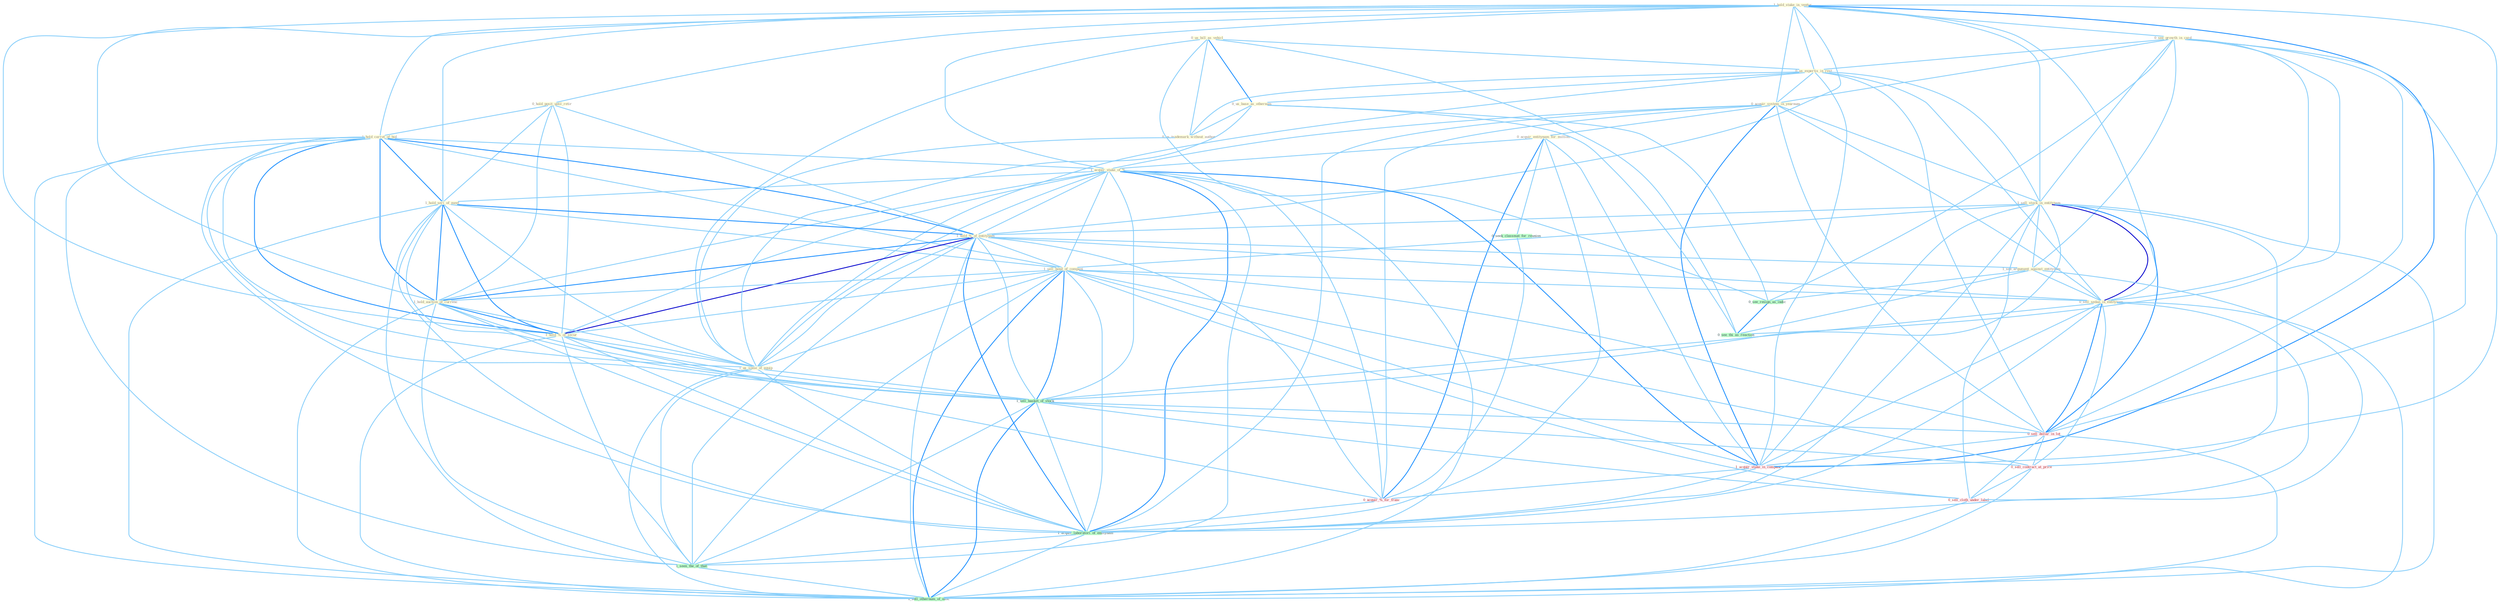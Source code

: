 Graph G{ 
    node
    [shape=polygon,style=filled,width=.5,height=.06,color="#BDFCC9",fixedsize=true,fontsize=4,
    fontcolor="#2f4f4f"];
    {node
    [color="#ffffe0", fontcolor="#8b7d6b"] "1_hold_stake_in_ventur " "0_see_growth_in_card " "0_hold_posit_until_retir " "0_us_bill_as_vehicl " "0_us_expertis_in_rest " "0_acquir_system_in_yearnum " "0_acquir_entitynam_for_million " "1_sell_stock_in_entitynam " "1_hold_carrot_of_bid " "1_acquir_stake_of_% " "1_hold_seri_of_meet " "1_hold_%_of_entitynam " "1_sell_bond_of_compani " "0_us_base_as_othernum " "1_hold_auction_of_currenc " "1_hold_%_of_secur " "0_us_trademark_without_author " "1_us_some_of_equip " "1_see_argument_against_entitynam " "0_sell_sedan_in_entitynam "}
{node [color="#fff0f5", fontcolor="#b22222"] "0_sell_dollar_in_lot " "1_acquir_stake_in_compani " "0_acquir_%_for_franc " "0_sell_contract_at_price " "0_sell_cloth_under_label "}
edge [color="#B0E2FF"];

	"1_hold_stake_in_ventur " -- "0_see_growth_in_card " [w="1", color="#87cefa" ];
	"1_hold_stake_in_ventur " -- "0_hold_posit_until_retir " [w="1", color="#87cefa" ];
	"1_hold_stake_in_ventur " -- "0_us_expertis_in_rest " [w="1", color="#87cefa" ];
	"1_hold_stake_in_ventur " -- "0_acquir_system_in_yearnum " [w="1", color="#87cefa" ];
	"1_hold_stake_in_ventur " -- "1_sell_stock_in_entitynam " [w="1", color="#87cefa" ];
	"1_hold_stake_in_ventur " -- "1_hold_carrot_of_bid " [w="1", color="#87cefa" ];
	"1_hold_stake_in_ventur " -- "1_acquir_stake_of_% " [w="1", color="#87cefa" ];
	"1_hold_stake_in_ventur " -- "1_hold_seri_of_meet " [w="1", color="#87cefa" ];
	"1_hold_stake_in_ventur " -- "1_hold_%_of_entitynam " [w="1", color="#87cefa" ];
	"1_hold_stake_in_ventur " -- "1_hold_auction_of_currenc " [w="1", color="#87cefa" ];
	"1_hold_stake_in_ventur " -- "1_hold_%_of_secur " [w="1", color="#87cefa" ];
	"1_hold_stake_in_ventur " -- "0_sell_sedan_in_entitynam " [w="1", color="#87cefa" ];
	"1_hold_stake_in_ventur " -- "0_sell_dollar_in_lot " [w="1", color="#87cefa" ];
	"1_hold_stake_in_ventur " -- "1_acquir_stake_in_compani " [w="2", color="#1e90ff" , len=0.8];
	"0_see_growth_in_card " -- "0_us_expertis_in_rest " [w="1", color="#87cefa" ];
	"0_see_growth_in_card " -- "0_acquir_system_in_yearnum " [w="1", color="#87cefa" ];
	"0_see_growth_in_card " -- "1_sell_stock_in_entitynam " [w="1", color="#87cefa" ];
	"0_see_growth_in_card " -- "1_see_argument_against_entitynam " [w="1", color="#87cefa" ];
	"0_see_growth_in_card " -- "0_sell_sedan_in_entitynam " [w="1", color="#87cefa" ];
	"0_see_growth_in_card " -- "0_sell_dollar_in_lot " [w="1", color="#87cefa" ];
	"0_see_growth_in_card " -- "0_see_resign_as_indic " [w="1", color="#87cefa" ];
	"0_see_growth_in_card " -- "1_acquir_stake_in_compani " [w="1", color="#87cefa" ];
	"0_see_growth_in_card " -- "0_see_thi_as_reaction " [w="1", color="#87cefa" ];
	"0_hold_posit_until_retir " -- "1_hold_carrot_of_bid " [w="1", color="#87cefa" ];
	"0_hold_posit_until_retir " -- "1_hold_seri_of_meet " [w="1", color="#87cefa" ];
	"0_hold_posit_until_retir " -- "1_hold_%_of_entitynam " [w="1", color="#87cefa" ];
	"0_hold_posit_until_retir " -- "1_hold_auction_of_currenc " [w="1", color="#87cefa" ];
	"0_hold_posit_until_retir " -- "1_hold_%_of_secur " [w="1", color="#87cefa" ];
	"0_us_bill_as_vehicl " -- "0_us_expertis_in_rest " [w="1", color="#87cefa" ];
	"0_us_bill_as_vehicl " -- "0_us_base_as_othernum " [w="2", color="#1e90ff" , len=0.8];
	"0_us_bill_as_vehicl " -- "0_us_trademark_without_author " [w="1", color="#87cefa" ];
	"0_us_bill_as_vehicl " -- "1_us_some_of_equip " [w="1", color="#87cefa" ];
	"0_us_bill_as_vehicl " -- "0_see_resign_as_indic " [w="1", color="#87cefa" ];
	"0_us_bill_as_vehicl " -- "0_see_thi_as_reaction " [w="1", color="#87cefa" ];
	"0_us_expertis_in_rest " -- "0_acquir_system_in_yearnum " [w="1", color="#87cefa" ];
	"0_us_expertis_in_rest " -- "1_sell_stock_in_entitynam " [w="1", color="#87cefa" ];
	"0_us_expertis_in_rest " -- "0_us_base_as_othernum " [w="1", color="#87cefa" ];
	"0_us_expertis_in_rest " -- "0_us_trademark_without_author " [w="1", color="#87cefa" ];
	"0_us_expertis_in_rest " -- "1_us_some_of_equip " [w="1", color="#87cefa" ];
	"0_us_expertis_in_rest " -- "0_sell_sedan_in_entitynam " [w="1", color="#87cefa" ];
	"0_us_expertis_in_rest " -- "0_sell_dollar_in_lot " [w="1", color="#87cefa" ];
	"0_us_expertis_in_rest " -- "1_acquir_stake_in_compani " [w="1", color="#87cefa" ];
	"0_acquir_system_in_yearnum " -- "0_acquir_entitynam_for_million " [w="1", color="#87cefa" ];
	"0_acquir_system_in_yearnum " -- "1_sell_stock_in_entitynam " [w="1", color="#87cefa" ];
	"0_acquir_system_in_yearnum " -- "1_acquir_stake_of_% " [w="1", color="#87cefa" ];
	"0_acquir_system_in_yearnum " -- "0_sell_sedan_in_entitynam " [w="1", color="#87cefa" ];
	"0_acquir_system_in_yearnum " -- "0_sell_dollar_in_lot " [w="1", color="#87cefa" ];
	"0_acquir_system_in_yearnum " -- "1_acquir_stake_in_compani " [w="2", color="#1e90ff" , len=0.8];
	"0_acquir_system_in_yearnum " -- "0_acquir_%_for_franc " [w="1", color="#87cefa" ];
	"0_acquir_system_in_yearnum " -- "1_acquir_laboratori_of_entitynam " [w="1", color="#87cefa" ];
	"0_acquir_entitynam_for_million " -- "1_acquir_stake_of_% " [w="1", color="#87cefa" ];
	"0_acquir_entitynam_for_million " -- "0_seek_classmat_for_reunion " [w="1", color="#87cefa" ];
	"0_acquir_entitynam_for_million " -- "1_acquir_stake_in_compani " [w="1", color="#87cefa" ];
	"0_acquir_entitynam_for_million " -- "0_acquir_%_for_franc " [w="2", color="#1e90ff" , len=0.8];
	"0_acquir_entitynam_for_million " -- "1_acquir_laboratori_of_entitynam " [w="1", color="#87cefa" ];
	"1_sell_stock_in_entitynam " -- "1_hold_%_of_entitynam " [w="1", color="#87cefa" ];
	"1_sell_stock_in_entitynam " -- "1_sell_bond_of_compani " [w="1", color="#87cefa" ];
	"1_sell_stock_in_entitynam " -- "1_see_argument_against_entitynam " [w="1", color="#87cefa" ];
	"1_sell_stock_in_entitynam " -- "0_sell_sedan_in_entitynam " [w="3", color="#0000cd" , len=0.6];
	"1_sell_stock_in_entitynam " -- "1_sell_basket_of_stock " [w="1", color="#87cefa" ];
	"1_sell_stock_in_entitynam " -- "0_sell_dollar_in_lot " [w="2", color="#1e90ff" , len=0.8];
	"1_sell_stock_in_entitynam " -- "1_acquir_stake_in_compani " [w="1", color="#87cefa" ];
	"1_sell_stock_in_entitynam " -- "0_sell_contract_at_price " [w="1", color="#87cefa" ];
	"1_sell_stock_in_entitynam " -- "1_acquir_laboratori_of_entitynam " [w="1", color="#87cefa" ];
	"1_sell_stock_in_entitynam " -- "0_sell_cloth_under_label " [w="1", color="#87cefa" ];
	"1_sell_stock_in_entitynam " -- "1_sell_othernum_of_offic " [w="1", color="#87cefa" ];
	"1_hold_carrot_of_bid " -- "1_acquir_stake_of_% " [w="1", color="#87cefa" ];
	"1_hold_carrot_of_bid " -- "1_hold_seri_of_meet " [w="2", color="#1e90ff" , len=0.8];
	"1_hold_carrot_of_bid " -- "1_hold_%_of_entitynam " [w="2", color="#1e90ff" , len=0.8];
	"1_hold_carrot_of_bid " -- "1_sell_bond_of_compani " [w="1", color="#87cefa" ];
	"1_hold_carrot_of_bid " -- "1_hold_auction_of_currenc " [w="2", color="#1e90ff" , len=0.8];
	"1_hold_carrot_of_bid " -- "1_hold_%_of_secur " [w="2", color="#1e90ff" , len=0.8];
	"1_hold_carrot_of_bid " -- "1_us_some_of_equip " [w="1", color="#87cefa" ];
	"1_hold_carrot_of_bid " -- "1_sell_basket_of_stock " [w="1", color="#87cefa" ];
	"1_hold_carrot_of_bid " -- "1_acquir_laboratori_of_entitynam " [w="1", color="#87cefa" ];
	"1_hold_carrot_of_bid " -- "1_seen_the_of_that " [w="1", color="#87cefa" ];
	"1_hold_carrot_of_bid " -- "1_sell_othernum_of_offic " [w="1", color="#87cefa" ];
	"1_acquir_stake_of_% " -- "1_hold_seri_of_meet " [w="1", color="#87cefa" ];
	"1_acquir_stake_of_% " -- "1_hold_%_of_entitynam " [w="1", color="#87cefa" ];
	"1_acquir_stake_of_% " -- "1_sell_bond_of_compani " [w="1", color="#87cefa" ];
	"1_acquir_stake_of_% " -- "1_hold_auction_of_currenc " [w="1", color="#87cefa" ];
	"1_acquir_stake_of_% " -- "1_hold_%_of_secur " [w="1", color="#87cefa" ];
	"1_acquir_stake_of_% " -- "1_us_some_of_equip " [w="1", color="#87cefa" ];
	"1_acquir_stake_of_% " -- "1_sell_basket_of_stock " [w="1", color="#87cefa" ];
	"1_acquir_stake_of_% " -- "1_acquir_stake_in_compani " [w="2", color="#1e90ff" , len=0.8];
	"1_acquir_stake_of_% " -- "0_acquir_%_for_franc " [w="1", color="#87cefa" ];
	"1_acquir_stake_of_% " -- "1_acquir_laboratori_of_entitynam " [w="2", color="#1e90ff" , len=0.8];
	"1_acquir_stake_of_% " -- "1_seen_the_of_that " [w="1", color="#87cefa" ];
	"1_acquir_stake_of_% " -- "1_sell_othernum_of_offic " [w="1", color="#87cefa" ];
	"1_hold_seri_of_meet " -- "1_hold_%_of_entitynam " [w="2", color="#1e90ff" , len=0.8];
	"1_hold_seri_of_meet " -- "1_sell_bond_of_compani " [w="1", color="#87cefa" ];
	"1_hold_seri_of_meet " -- "1_hold_auction_of_currenc " [w="2", color="#1e90ff" , len=0.8];
	"1_hold_seri_of_meet " -- "1_hold_%_of_secur " [w="2", color="#1e90ff" , len=0.8];
	"1_hold_seri_of_meet " -- "1_us_some_of_equip " [w="1", color="#87cefa" ];
	"1_hold_seri_of_meet " -- "1_sell_basket_of_stock " [w="1", color="#87cefa" ];
	"1_hold_seri_of_meet " -- "1_acquir_laboratori_of_entitynam " [w="1", color="#87cefa" ];
	"1_hold_seri_of_meet " -- "1_seen_the_of_that " [w="1", color="#87cefa" ];
	"1_hold_seri_of_meet " -- "1_sell_othernum_of_offic " [w="1", color="#87cefa" ];
	"1_hold_%_of_entitynam " -- "1_sell_bond_of_compani " [w="1", color="#87cefa" ];
	"1_hold_%_of_entitynam " -- "1_hold_auction_of_currenc " [w="2", color="#1e90ff" , len=0.8];
	"1_hold_%_of_entitynam " -- "1_hold_%_of_secur " [w="3", color="#0000cd" , len=0.6];
	"1_hold_%_of_entitynam " -- "1_us_some_of_equip " [w="1", color="#87cefa" ];
	"1_hold_%_of_entitynam " -- "1_see_argument_against_entitynam " [w="1", color="#87cefa" ];
	"1_hold_%_of_entitynam " -- "0_sell_sedan_in_entitynam " [w="1", color="#87cefa" ];
	"1_hold_%_of_entitynam " -- "1_sell_basket_of_stock " [w="1", color="#87cefa" ];
	"1_hold_%_of_entitynam " -- "0_acquir_%_for_franc " [w="1", color="#87cefa" ];
	"1_hold_%_of_entitynam " -- "1_acquir_laboratori_of_entitynam " [w="2", color="#1e90ff" , len=0.8];
	"1_hold_%_of_entitynam " -- "1_seen_the_of_that " [w="1", color="#87cefa" ];
	"1_hold_%_of_entitynam " -- "1_sell_othernum_of_offic " [w="1", color="#87cefa" ];
	"1_sell_bond_of_compani " -- "1_hold_auction_of_currenc " [w="1", color="#87cefa" ];
	"1_sell_bond_of_compani " -- "1_hold_%_of_secur " [w="1", color="#87cefa" ];
	"1_sell_bond_of_compani " -- "1_us_some_of_equip " [w="1", color="#87cefa" ];
	"1_sell_bond_of_compani " -- "0_sell_sedan_in_entitynam " [w="1", color="#87cefa" ];
	"1_sell_bond_of_compani " -- "1_sell_basket_of_stock " [w="2", color="#1e90ff" , len=0.8];
	"1_sell_bond_of_compani " -- "0_sell_dollar_in_lot " [w="1", color="#87cefa" ];
	"1_sell_bond_of_compani " -- "1_acquir_stake_in_compani " [w="1", color="#87cefa" ];
	"1_sell_bond_of_compani " -- "0_sell_contract_at_price " [w="1", color="#87cefa" ];
	"1_sell_bond_of_compani " -- "1_acquir_laboratori_of_entitynam " [w="1", color="#87cefa" ];
	"1_sell_bond_of_compani " -- "0_sell_cloth_under_label " [w="1", color="#87cefa" ];
	"1_sell_bond_of_compani " -- "1_seen_the_of_that " [w="1", color="#87cefa" ];
	"1_sell_bond_of_compani " -- "1_sell_othernum_of_offic " [w="2", color="#1e90ff" , len=0.8];
	"0_us_base_as_othernum " -- "0_us_trademark_without_author " [w="1", color="#87cefa" ];
	"0_us_base_as_othernum " -- "1_us_some_of_equip " [w="1", color="#87cefa" ];
	"0_us_base_as_othernum " -- "0_see_resign_as_indic " [w="1", color="#87cefa" ];
	"0_us_base_as_othernum " -- "0_see_thi_as_reaction " [w="1", color="#87cefa" ];
	"1_hold_auction_of_currenc " -- "1_hold_%_of_secur " [w="2", color="#1e90ff" , len=0.8];
	"1_hold_auction_of_currenc " -- "1_us_some_of_equip " [w="1", color="#87cefa" ];
	"1_hold_auction_of_currenc " -- "1_sell_basket_of_stock " [w="1", color="#87cefa" ];
	"1_hold_auction_of_currenc " -- "1_acquir_laboratori_of_entitynam " [w="1", color="#87cefa" ];
	"1_hold_auction_of_currenc " -- "1_seen_the_of_that " [w="1", color="#87cefa" ];
	"1_hold_auction_of_currenc " -- "1_sell_othernum_of_offic " [w="1", color="#87cefa" ];
	"1_hold_%_of_secur " -- "1_us_some_of_equip " [w="1", color="#87cefa" ];
	"1_hold_%_of_secur " -- "1_sell_basket_of_stock " [w="1", color="#87cefa" ];
	"1_hold_%_of_secur " -- "0_acquir_%_for_franc " [w="1", color="#87cefa" ];
	"1_hold_%_of_secur " -- "1_acquir_laboratori_of_entitynam " [w="1", color="#87cefa" ];
	"1_hold_%_of_secur " -- "1_seen_the_of_that " [w="1", color="#87cefa" ];
	"1_hold_%_of_secur " -- "1_sell_othernum_of_offic " [w="1", color="#87cefa" ];
	"0_us_trademark_without_author " -- "1_us_some_of_equip " [w="1", color="#87cefa" ];
	"1_us_some_of_equip " -- "1_sell_basket_of_stock " [w="1", color="#87cefa" ];
	"1_us_some_of_equip " -- "1_acquir_laboratori_of_entitynam " [w="1", color="#87cefa" ];
	"1_us_some_of_equip " -- "1_seen_the_of_that " [w="1", color="#87cefa" ];
	"1_us_some_of_equip " -- "1_sell_othernum_of_offic " [w="1", color="#87cefa" ];
	"1_see_argument_against_entitynam " -- "0_sell_sedan_in_entitynam " [w="1", color="#87cefa" ];
	"1_see_argument_against_entitynam " -- "0_see_resign_as_indic " [w="1", color="#87cefa" ];
	"1_see_argument_against_entitynam " -- "1_acquir_laboratori_of_entitynam " [w="1", color="#87cefa" ];
	"1_see_argument_against_entitynam " -- "0_see_thi_as_reaction " [w="1", color="#87cefa" ];
	"0_sell_sedan_in_entitynam " -- "1_sell_basket_of_stock " [w="1", color="#87cefa" ];
	"0_sell_sedan_in_entitynam " -- "0_sell_dollar_in_lot " [w="2", color="#1e90ff" , len=0.8];
	"0_sell_sedan_in_entitynam " -- "1_acquir_stake_in_compani " [w="1", color="#87cefa" ];
	"0_sell_sedan_in_entitynam " -- "0_sell_contract_at_price " [w="1", color="#87cefa" ];
	"0_sell_sedan_in_entitynam " -- "1_acquir_laboratori_of_entitynam " [w="1", color="#87cefa" ];
	"0_sell_sedan_in_entitynam " -- "0_sell_cloth_under_label " [w="1", color="#87cefa" ];
	"0_sell_sedan_in_entitynam " -- "1_sell_othernum_of_offic " [w="1", color="#87cefa" ];
	"0_seek_classmat_for_reunion " -- "0_acquir_%_for_franc " [w="1", color="#87cefa" ];
	"1_sell_basket_of_stock " -- "0_sell_dollar_in_lot " [w="1", color="#87cefa" ];
	"1_sell_basket_of_stock " -- "0_sell_contract_at_price " [w="1", color="#87cefa" ];
	"1_sell_basket_of_stock " -- "1_acquir_laboratori_of_entitynam " [w="1", color="#87cefa" ];
	"1_sell_basket_of_stock " -- "0_sell_cloth_under_label " [w="1", color="#87cefa" ];
	"1_sell_basket_of_stock " -- "1_seen_the_of_that " [w="1", color="#87cefa" ];
	"1_sell_basket_of_stock " -- "1_sell_othernum_of_offic " [w="2", color="#1e90ff" , len=0.8];
	"0_sell_dollar_in_lot " -- "1_acquir_stake_in_compani " [w="1", color="#87cefa" ];
	"0_sell_dollar_in_lot " -- "0_sell_contract_at_price " [w="1", color="#87cefa" ];
	"0_sell_dollar_in_lot " -- "0_sell_cloth_under_label " [w="1", color="#87cefa" ];
	"0_sell_dollar_in_lot " -- "1_sell_othernum_of_offic " [w="1", color="#87cefa" ];
	"0_see_resign_as_indic " -- "0_see_thi_as_reaction " [w="2", color="#1e90ff" , len=0.8];
	"1_acquir_stake_in_compani " -- "0_acquir_%_for_franc " [w="1", color="#87cefa" ];
	"1_acquir_stake_in_compani " -- "1_acquir_laboratori_of_entitynam " [w="1", color="#87cefa" ];
	"0_acquir_%_for_franc " -- "1_acquir_laboratori_of_entitynam " [w="1", color="#87cefa" ];
	"0_sell_contract_at_price " -- "0_sell_cloth_under_label " [w="1", color="#87cefa" ];
	"0_sell_contract_at_price " -- "1_sell_othernum_of_offic " [w="1", color="#87cefa" ];
	"1_acquir_laboratori_of_entitynam " -- "1_seen_the_of_that " [w="1", color="#87cefa" ];
	"1_acquir_laboratori_of_entitynam " -- "1_sell_othernum_of_offic " [w="1", color="#87cefa" ];
	"0_sell_cloth_under_label " -- "1_sell_othernum_of_offic " [w="1", color="#87cefa" ];
	"1_seen_the_of_that " -- "1_sell_othernum_of_offic " [w="1", color="#87cefa" ];
}